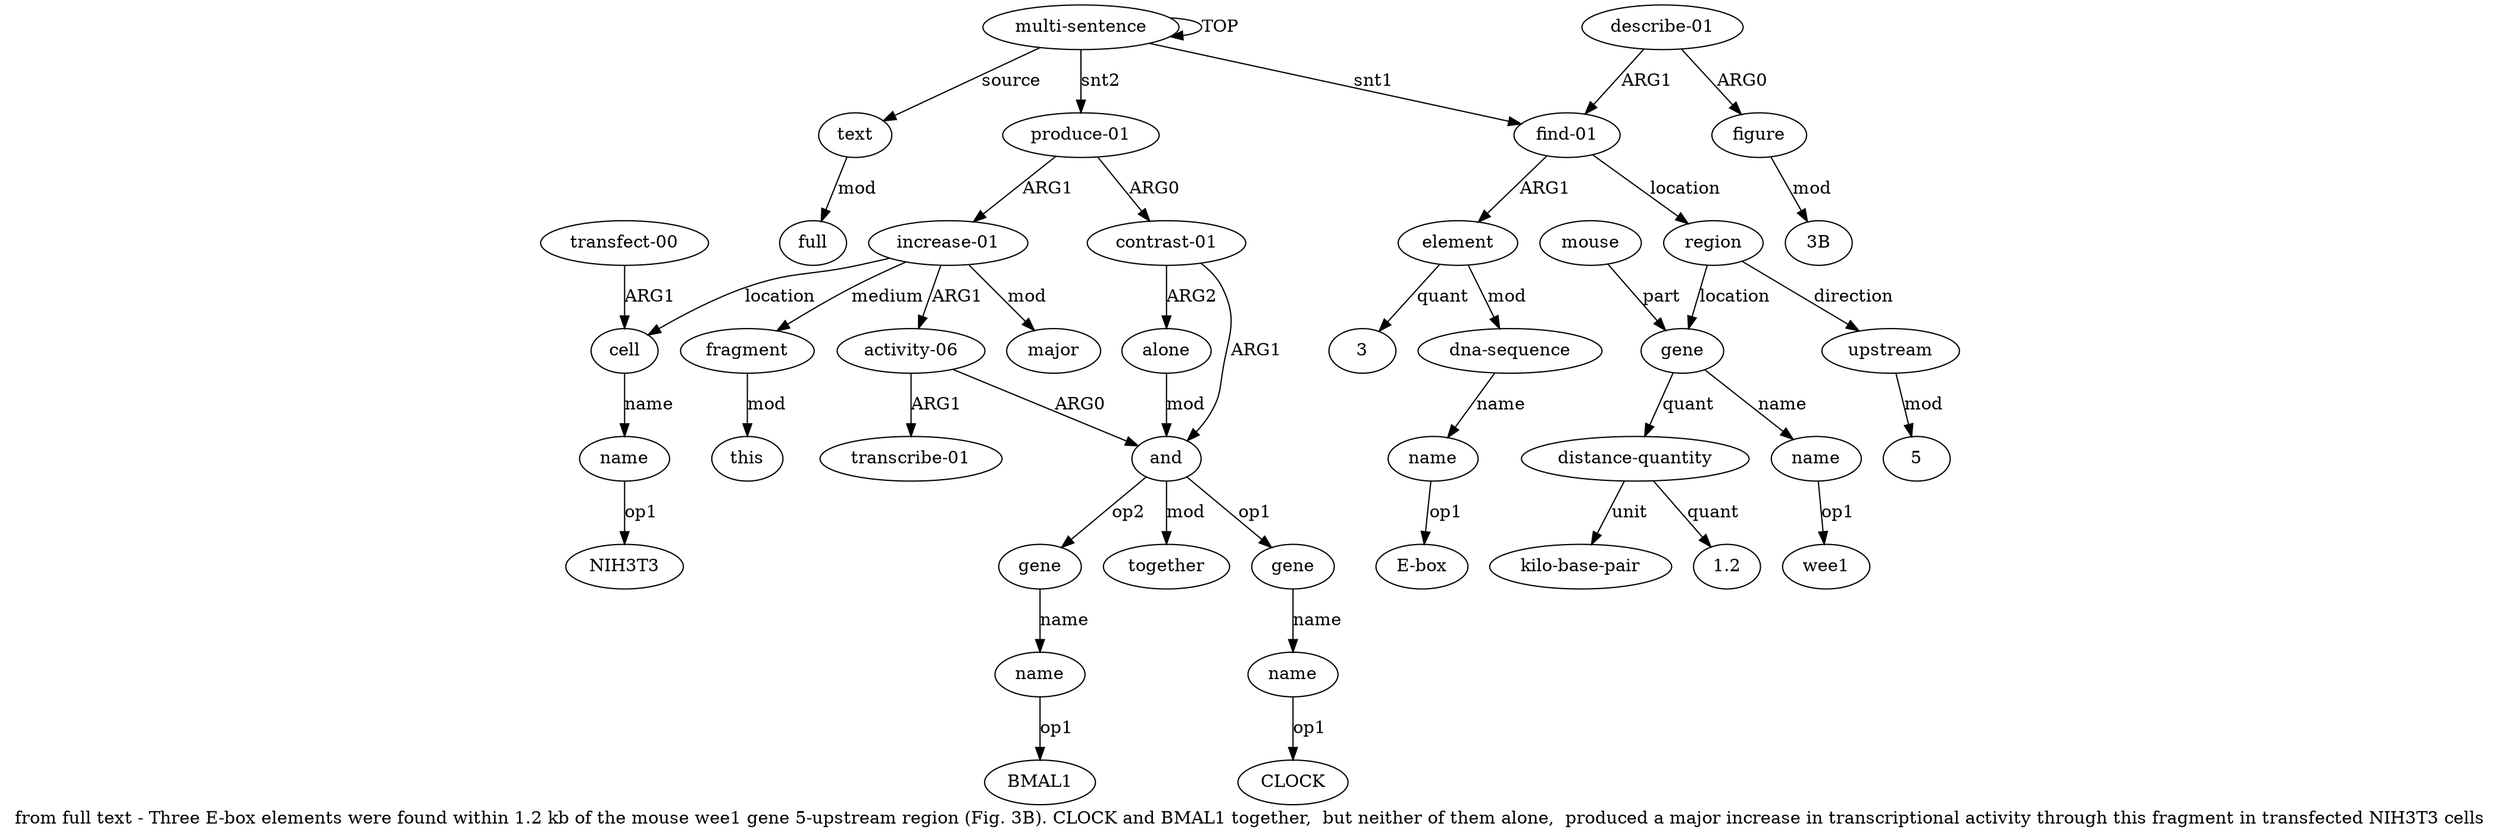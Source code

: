 digraph  {
	graph [label="from full text - Three E-box elements were found within 1.2 kb of the mouse wee1 gene 5-upstream region (Fig. 3B). CLOCK and BMAL1 \
together,  but neither of them alone,  produced a major increase in transcriptional activity through this fragment in transfected \
NIH3T3 cells"];
	node [label="\N"];
	a20	 [color=black,
		gold_ind=20,
		gold_label=name,
		label=name,
		test_ind=20,
		test_label=name];
	"a20 BMAL1"	 [color=black,
		gold_ind=-1,
		gold_label=BMAL1,
		label=BMAL1,
		test_ind=-1,
		test_label=BMAL1];
	a20 -> "a20 BMAL1" [key=0,
	color=black,
	gold_label=op1,
	label=op1,
	test_label=op1];
a21 [color=black,
	gold_ind=21,
	gold_label=together,
	label=together,
	test_ind=21,
	test_label=together];
a22 [color=black,
	gold_ind=22,
	gold_label=alone,
	label=alone,
	test_ind=22,
	test_label=alone];
a16 [color=black,
	gold_ind=16,
	gold_label=and,
	label=and,
	test_ind=16,
	test_label=and];
a22 -> a16 [key=0,
color=black,
gold_label=mod,
label=mod,
test_label=mod];
a23 [color=black,
gold_ind=23,
gold_label="increase-01",
label="increase-01",
test_ind=23,
test_label="increase-01"];
a24 [color=black,
gold_ind=24,
gold_label="activity-06",
label="activity-06",
test_ind=24,
test_label="activity-06"];
a23 -> a24 [key=0,
color=black,
gold_label=ARG1,
label=ARG1,
test_label=ARG1];
a26 [color=black,
gold_ind=26,
gold_label=fragment,
label=fragment,
test_ind=26,
test_label=fragment];
a23 -> a26 [key=0,
color=black,
gold_label=medium,
label=medium,
test_label=medium];
a28 [color=black,
gold_ind=28,
gold_label=cell,
label=cell,
test_ind=28,
test_label=cell];
a23 -> a28 [key=0,
color=black,
gold_label=location,
label=location,
test_label=location];
a31 [color=black,
gold_ind=31,
gold_label=major,
label=major,
test_ind=31,
test_label=major];
a23 -> a31 [key=0,
color=black,
gold_label=mod,
label=mod,
test_label=mod];
a25 [color=black,
gold_ind=25,
gold_label="transcribe-01",
label="transcribe-01",
test_ind=25,
test_label="transcribe-01"];
a24 -> a25 [key=0,
color=black,
gold_label=ARG1,
label=ARG1,
test_label=ARG1];
a24 -> a16 [key=0,
color=black,
gold_label=ARG0,
label=ARG0,
test_label=ARG0];
a27 [color=black,
gold_ind=27,
gold_label=this,
label=this,
test_ind=27,
test_label=this];
a26 -> a27 [key=0,
color=black,
gold_label=mod,
label=mod,
test_label=mod];
a29 [color=black,
gold_ind=29,
gold_label=name,
label=name,
test_ind=29,
test_label=name];
a28 -> a29 [key=0,
color=black,
gold_label=name,
label=name,
test_label=name];
"a29 NIH3T3" [color=black,
gold_ind=-1,
gold_label=NIH3T3,
label=NIH3T3,
test_ind=-1,
test_label=NIH3T3];
a29 -> "a29 NIH3T3" [key=0,
color=black,
gold_label=op1,
label=op1,
test_label=op1];
a30 [color=black,
gold_ind=30,
gold_label="transfect-00",
label="transfect-00",
test_ind=30,
test_label="transfect-00"];
a30 -> a28 [key=0,
color=black,
gold_label=ARG1,
label=ARG1,
test_label=ARG1];
a33 [color=black,
gold_ind=33,
gold_label=full,
label=full,
test_ind=33,
test_label=full];
"a6 5" [color=black,
gold_ind=-1,
gold_label=5,
label=5,
test_ind=-1,
test_label=5];
"a18 CLOCK" [color=black,
gold_ind=-1,
gold_label=CLOCK,
label=CLOCK,
test_ind=-1,
test_label=CLOCK];
a32 [color=black,
gold_ind=32,
gold_label=text,
label=text,
test_ind=32,
test_label=text];
a32 -> a33 [key=0,
color=black,
gold_label=mod,
label=mod,
test_label=mod];
a15 [color=black,
gold_ind=15,
gold_label="contrast-01",
label="contrast-01",
test_ind=15,
test_label="contrast-01"];
a15 -> a22 [key=0,
color=black,
gold_label=ARG2,
label=ARG2,
test_label=ARG2];
a15 -> a16 [key=0,
color=black,
gold_label=ARG1,
label=ARG1,
test_label=ARG1];
a14 [color=black,
gold_ind=14,
gold_label="produce-01",
label="produce-01",
test_ind=14,
test_label="produce-01"];
a14 -> a23 [key=0,
color=black,
gold_label=ARG1,
label=ARG1,
test_label=ARG1];
a14 -> a15 [key=0,
color=black,
gold_label=ARG0,
label=ARG0,
test_label=ARG0];
a17 [color=black,
gold_ind=17,
gold_label=gene,
label=gene,
test_ind=17,
test_label=gene];
a18 [color=black,
gold_ind=18,
gold_label=name,
label=name,
test_ind=18,
test_label=name];
a17 -> a18 [key=0,
color=black,
gold_label=name,
label=name,
test_label=name];
a16 -> a21 [key=0,
color=black,
gold_label=mod,
label=mod,
test_label=mod];
a16 -> a17 [key=0,
color=black,
gold_label=op1,
label=op1,
test_label=op1];
a19 [color=black,
gold_ind=19,
gold_label=gene,
label=gene,
test_ind=19,
test_label=gene];
a16 -> a19 [key=0,
color=black,
gold_label=op2,
label=op2,
test_label=op2];
a11 [color=black,
gold_ind=11,
gold_label="kilo-base-pair",
label="kilo-base-pair",
test_ind=11,
test_label="kilo-base-pair"];
a10 [color=black,
gold_ind=10,
gold_label="distance-quantity",
label="distance-quantity",
test_ind=10,
test_label="distance-quantity"];
a10 -> a11 [key=0,
color=black,
gold_label=unit,
label=unit,
test_label=unit];
"a10 1.2" [color=black,
gold_ind=-1,
gold_label=1.2,
label=1.2,
test_ind=-1,
test_label=1.2];
a10 -> "a10 1.2" [key=0,
color=black,
gold_label=quant,
label=quant,
test_label=quant];
a13 [color=black,
gold_ind=13,
gold_label=figure,
label=figure,
test_ind=13,
test_label=figure];
"a13 3B" [color=black,
gold_ind=-1,
gold_label="3B",
label="3B",
test_ind=-1,
test_label="3B"];
a13 -> "a13 3B" [key=0,
color=black,
gold_label=mod,
label=mod,
test_label=mod];
a12 [color=black,
gold_ind=12,
gold_label="describe-01",
label="describe-01",
test_ind=12,
test_label="describe-01"];
a12 -> a13 [key=0,
color=black,
gold_label=ARG0,
label=ARG0,
test_label=ARG0];
a1 [color=black,
gold_ind=1,
gold_label="find-01",
label="find-01",
test_ind=1,
test_label="find-01"];
a12 -> a1 [key=0,
color=black,
gold_label=ARG1,
label=ARG1,
test_label=ARG1];
"a8 wee1" [color=black,
gold_ind=-1,
gold_label=wee1,
label=wee1,
test_ind=-1,
test_label=wee1];
"a4 E-box" [color=black,
gold_ind=-1,
gold_label="E-box",
label="E-box",
test_ind=-1,
test_label="E-box"];
a19 -> a20 [key=0,
color=black,
gold_label=name,
label=name,
test_label=name];
a18 -> "a18 CLOCK" [key=0,
color=black,
gold_label=op1,
label=op1,
test_label=op1];
"a2 3" [color=black,
gold_ind=-1,
gold_label=3,
label=3,
test_ind=-1,
test_label=3];
a2 [color=black,
gold_ind=2,
gold_label=element,
label=element,
test_ind=2,
test_label=element];
a1 -> a2 [key=0,
color=black,
gold_label=ARG1,
label=ARG1,
test_label=ARG1];
a5 [color=black,
gold_ind=5,
gold_label=region,
label=region,
test_ind=5,
test_label=region];
a1 -> a5 [key=0,
color=black,
gold_label=location,
label=location,
test_label=location];
a0 [color=black,
gold_ind=0,
gold_label="multi-sentence",
label="multi-sentence",
test_ind=0,
test_label="multi-sentence"];
a0 -> a32 [key=0,
color=black,
gold_label=source,
label=source,
test_label=source];
a0 -> a14 [key=0,
color=black,
gold_label=snt2,
label=snt2,
test_label=snt2];
a0 -> a1 [key=0,
color=black,
gold_label=snt1,
label=snt1,
test_label=snt1];
a0 -> a0 [key=0,
color=black,
gold_label=TOP,
label=TOP,
test_label=TOP];
a3 [color=black,
gold_ind=3,
gold_label="dna-sequence",
label="dna-sequence",
test_ind=3,
test_label="dna-sequence"];
a4 [color=black,
gold_ind=4,
gold_label=name,
label=name,
test_ind=4,
test_label=name];
a3 -> a4 [key=0,
color=black,
gold_label=name,
label=name,
test_label=name];
a2 -> "a2 3" [key=0,
color=black,
gold_label=quant,
label=quant,
test_label=quant];
a2 -> a3 [key=0,
color=black,
gold_label=mod,
label=mod,
test_label=mod];
a7 [color=black,
gold_ind=7,
gold_label=gene,
label=gene,
test_ind=7,
test_label=gene];
a5 -> a7 [key=0,
color=black,
gold_label=location,
label=location,
test_label=location];
a6 [color=black,
gold_ind=6,
gold_label=upstream,
label=upstream,
test_ind=6,
test_label=upstream];
a5 -> a6 [key=0,
color=black,
gold_label=direction,
label=direction,
test_label=direction];
a4 -> "a4 E-box" [key=0,
color=black,
gold_label=op1,
label=op1,
test_label=op1];
a7 -> a10 [key=0,
color=black,
gold_label=quant,
label=quant,
test_label=quant];
a8 [color=black,
gold_ind=8,
gold_label=name,
label=name,
test_ind=8,
test_label=name];
a7 -> a8 [key=0,
color=black,
gold_label=name,
label=name,
test_label=name];
a6 -> "a6 5" [key=0,
color=black,
gold_label=mod,
label=mod,
test_label=mod];
a9 [color=black,
gold_ind=9,
gold_label=mouse,
label=mouse,
test_ind=9,
test_label=mouse];
a9 -> a7 [key=0,
color=black,
gold_label=part,
label=part,
test_label=part];
a8 -> "a8 wee1" [key=0,
color=black,
gold_label=op1,
label=op1,
test_label=op1];
}
